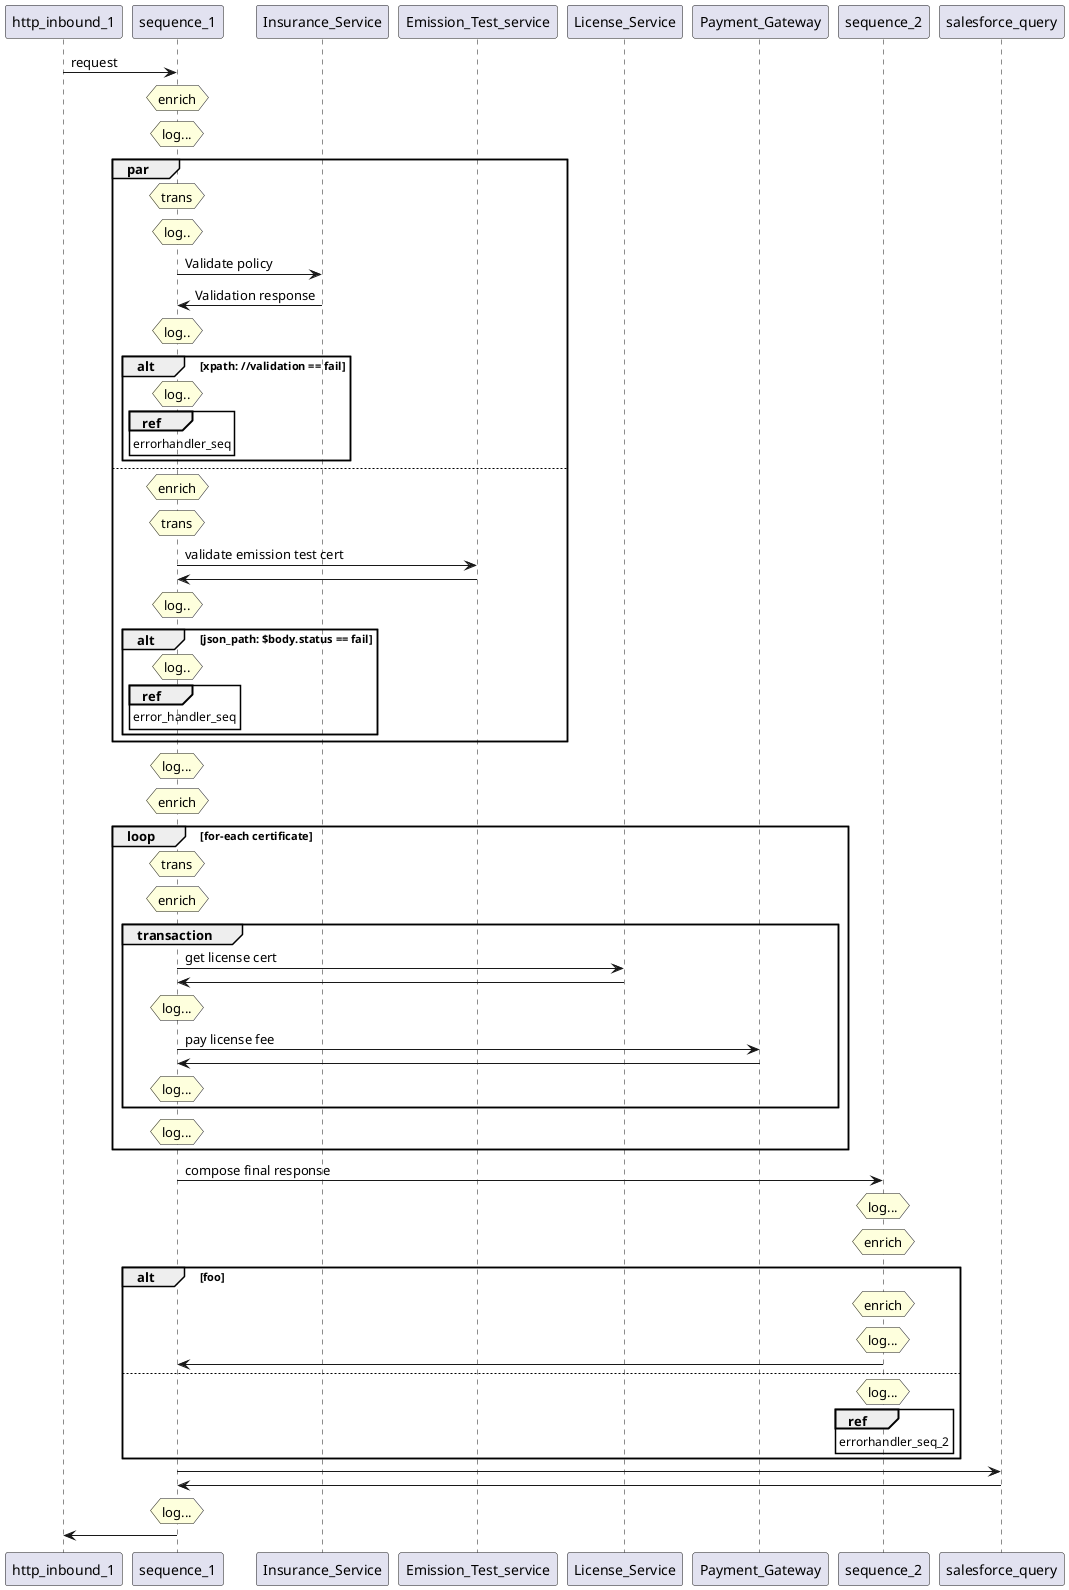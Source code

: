 @startuml
http_inbound_1 -> sequence_1 : request

hnote over sequence_1 : enrich
hnote over sequence_1 : log...

par
    hnote over sequence_1 : trans
    hnote over sequence_1 : log..
    sequence_1 -> Insurance_Service: Validate policy
    Insurance_Service -> sequence_1: Validation response
    hnote over sequence_1 : log..
    alt xpath: //validation == fail
        hnote over sequence_1 : log..
        ref over sequence_1 : errorhandler_seq
    end
else
     hnote over sequence_1 : enrich
     hnote over sequence_1 : trans
     sequence_1 -> Emission_Test_service: validate emission test cert
     Emission_Test_service -> sequence_1
     hnote over sequence_1 : log..
     alt json_path: $body.status == fail
        hnote over sequence_1 : log..
        ref over sequence_1 : error_handler_seq
     end
end

hnote over sequence_1 : log...
hnote over sequence_1 : enrich

loop for-each certificate
    hnote over sequence_1 : trans
    hnote over sequence_1 : enrich
    group transaction
        sequence_1 -> License_Service: get license cert
        License_Service -> sequence_1
        hnote over sequence_1 : log...
        sequence_1 -> Payment_Gateway : pay license fee
        Payment_Gateway -> sequence_1
        hnote over sequence_1 : log...
    end
    hnote over sequence_1 : log...
end


sequence_1 -> sequence_2 : compose final response

hnote over sequence_2 : log...
hnote over sequence_2 : enrich
alt foo
    hnote over sequence_2 : enrich
    hnote over sequence_2 : log...
    sequence_2 -> sequence_1
else
    hnote over sequence_2 : log...
    ref over sequence_2 : errorhandler_seq_2
end

sequence_1 -> salesforce_query
salesforce_query-> sequence_1

hnote over sequence_1 : log...
sequence_1 -> http_inbound_1

@enduml
